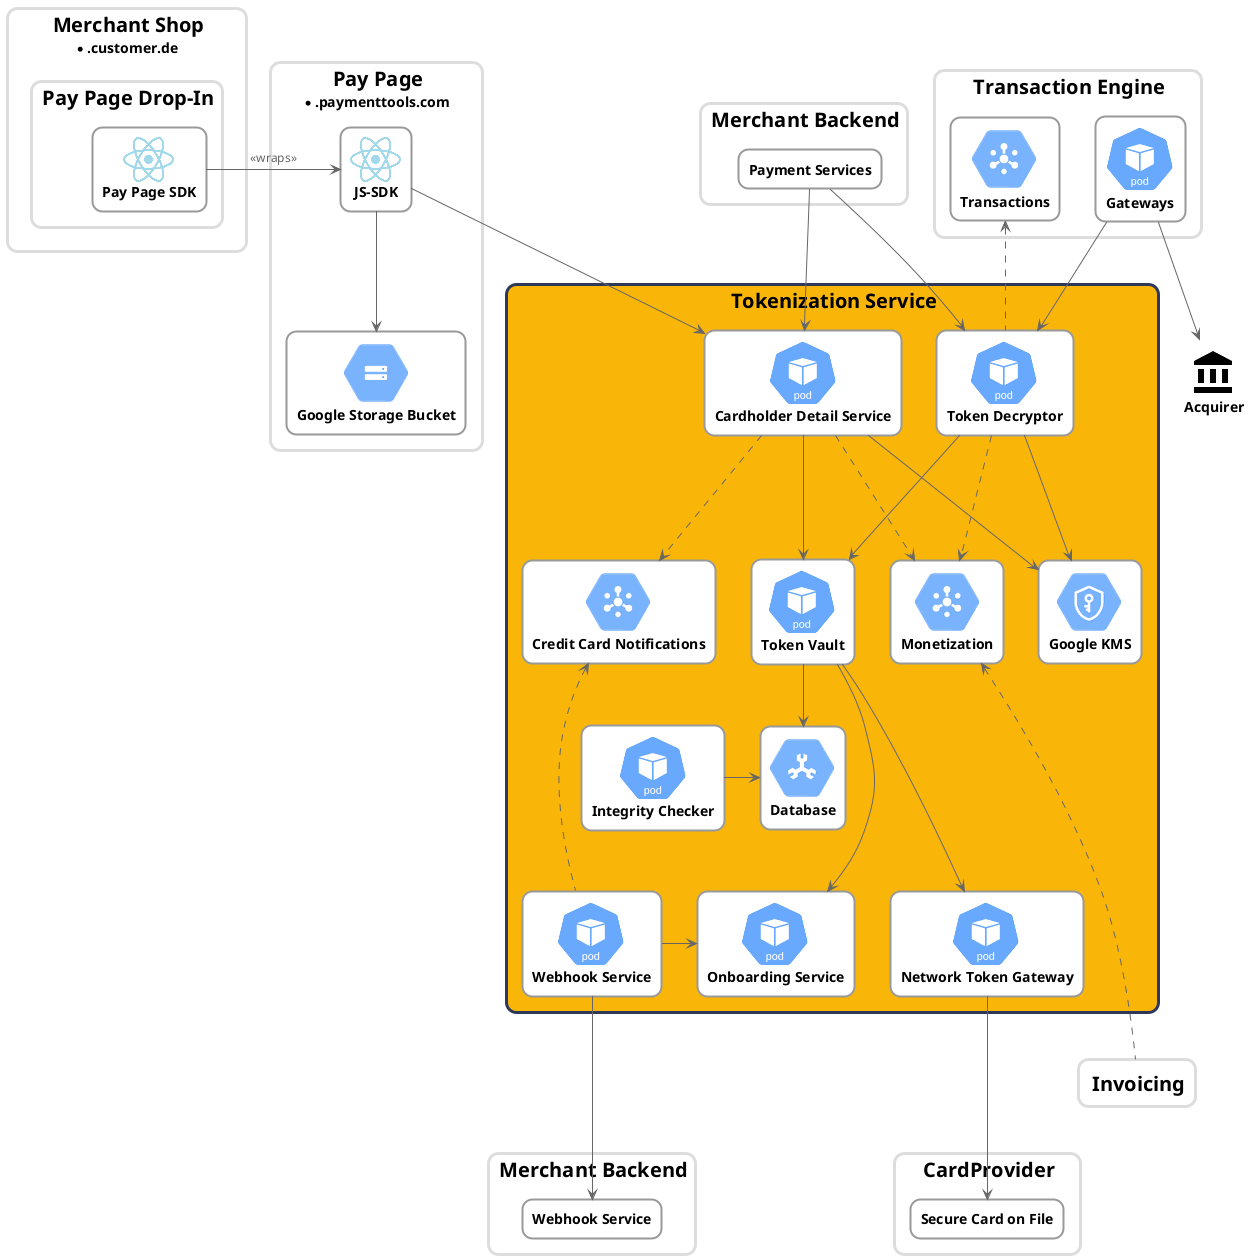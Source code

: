 @startuml
'===========================================================================================
' Includes and Constants
'===========================================================================================

!include <gcp/GCPCommon>
!include <gcp/Databases/all>
!include <gcp/Security/all>
!include <gcp/Storage/all>
!include <gcp/Data_Analytics/all>
!include <gcp/Networking/all>

!include <k8s/Common>
!include <k8s/OSS/KubernetesPod>

!include <material/bank>
!include <logos/react>

'===========================================================================================
' Procedures
'===========================================================================================
!unquoted procedure Component($id, $label, $stereo = "", $icon = "", $color = "#036FFC")
!if (%strlen($icon) > 0)
    rectangle $id as "<$$icon,color=$color>\n<b>$label"<<$id>><<$stereo>><<component>>
!else
    rectangle $id as "<b>$label"<<$id>><<$stereo>><<component>>
!endif
!endprocedure

!unquoted procedure Pod($id, $name)
Component($id, $name, k8s, KubernetesPod)
!endprocedure

!unquoted procedure Spanner($id, $name)
Component($id, $name, gcp, Cloud_Spanner)
!endprocedure

!unquoted procedure KMS($id, $name)
Component($id, $name, gcp, Key_Management_Service)
!endprocedure

!unquoted procedure Storage($id, $name)
Component($id, $name, gcp, Cloud_Storage)
!endprocedure

!unquoted procedure PubSub($id, $name)
Component($id, $name, gcp, Cloud_PubSub)
!endprocedure

!unquoted procedure Product($id, $name, $description = "", $logo = "<$ptLogo*0.5>")
!if (%strlen($description) > 0)
    rectangle $id as "$logo <size:20><b>$name\n$description"<<$id>><<bounded-context>>
!else
    rectangle $id as "$logo <size:20><b>$name"<<$id>><<bounded-context>>
!endif
!endprocedure

!unquoted procedure React($id, $name)
Component($id, $name, react, react, #149eca)
!endprocedure

'===========================================================================================
' Styling
'===========================================================================================
hide stereotype
skinparam defaultTextAlignment center

<style>
    .component {
        backgroundColor white
        lineColor #999999
        lineThickness 2
        roundCorner 20
    }
    .bounded-context {
        backgroundColor transparent
        lineColor #DDDDDD
        lineThickness 3
        roundCorner 20
    }
    .no-boundaries {
        backgroundColor transparent
        lineColor transparent
    }
    .TokenService {
        backgroundColor #fab608
        lineColor #2e3859
    }
</style>

'===========================================================================================
' Diagram
'===========================================================================================

Product(Invoicing, "Invoicing")

Product(TokenService, "Tokenization Service") {
    Pod(CardholderDetailService, "Cardholder Detail Service") [[https://paymenttools.atlassian.net/wiki/x/kwAoKw]]
    Pod(TokenDecryptor, "Token Decryptor") [[https://paymenttools.atlassian.net/wiki/x/lIAoKw]]
    Pod(TokenVault, "Token Vault") [[https://paymenttools.atlassian.net/wiki/x/BQC1Kw]]
    Pod(IntegrityChecker, "Integrity Checker") [[https://paymenttools.atlassian.net/wiki/x/AQBRTg]]
    Pod(OnboardingService, "Onboarding Service") [[https://paymenttools.atlassian.net/wiki/x/EYA-W]]
    Pod(WebhookService, "Webhook Service") [[https://paymenttools.atlassian.net/wiki/x/IIDjYg]]
    Pod(NTGW, "Network Token Gateway") [[https://paymenttools.atlassian.net/wiki/x/L4CwY]]
    KMS(KMS, "Google KMS")
    Spanner(TokenVaultDB, "Database")
    PubSub(Monetization, "Monetization")
    PubSub(CreditCardNotifications, "Credit Card Notifications")
}

Product(PayPage, "Pay Page", "*.paymenttools.com") {
    React(JS_SDK, "JS-SDK")
    Storage(SDK_Bucket, "Google Storage Bucket")
}

Product(TransactionEngine, "Transaction Engine") {
    Pod(TransactionEngineGateways, "Gateways")
    PubSub(TransactionsTopic, "Transactions")
}

rectangle Acquirer as "<$ma_bank>\n**Acquirer**"<<no-boundaries>>

Product(MerchantShop, "Merchant Shop", "*.customer.de", $logo="<$customerLogo*0.3>") {
    Product(PayPageDropIn, "Pay Page Drop-In") {
        React(PayPageSDK, "Pay Page SDK")
    }
}

Product(MerchantBackendTokenize, "Merchant Backend", $logo="<$customerLogo*0.3>") {
    Component(MerchantServices, "Payment Services")
}

Product(MerchantBackendNotification, "Merchant Backend", $logo="<$customerLogo*0.3>") {
    Component(MerchantWebhook, "Webhook Service")
}

Product(CardProvider, "CardProvider", $logo="<$mclogo*0.06>") {
    Component(SCOF, "Secure Card on File")
}

PayPageSDK -r-> JS_SDK : <<wraps>>

JS_SDK --> SDK_Bucket

JS_SDK --> CardholderDetailService
MerchantServices --> CardholderDetailService
MerchantServices --> TokenDecryptor

CardholderDetailService ---> TokenVault
CardholderDetailService ---> KMS
CardholderDetailService ...> CreditCardNotifications
CardholderDetailService ...> Monetization

TransactionsTopic <.. TokenDecryptor
TransactionEngineGateways -> TokenDecryptor

TransactionEngineGateways --> Acquirer

TokenDecryptor ---> TokenVault
TokenDecryptor ---> KMS
TokenDecryptor ...> Monetization

TokenVault ---> OnboardingService
TokenVault --> TokenVaultDB
TokenVault ---> NTGW

IntegrityChecker -r-> TokenVaultDB

WebhookService -> OnboardingService
WebhookService ---> MerchantWebhook

CreditCardNotifications <... WebhookService

Monetization <.... Invoicing

NTGW ---> SCOF 

@enduml